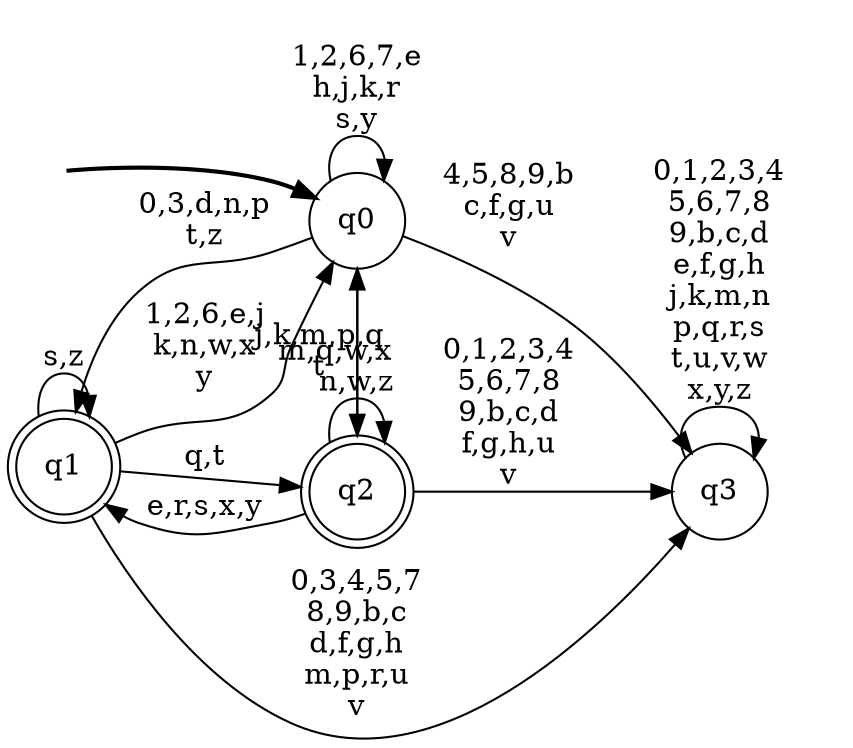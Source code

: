 digraph BlueStar {
__start0 [style = invis, shape = none, label = "", width = 0, height = 0];

rankdir=LR;
size="8,5";

s0 [style="filled", color="black", fillcolor="white" shape="circle", label="q0"];
s1 [style="rounded,filled", color="black", fillcolor="white" shape="doublecircle", label="q1"];
s2 [style="rounded,filled", color="black", fillcolor="white" shape="doublecircle", label="q2"];
s3 [style="filled", color="black", fillcolor="white" shape="circle", label="q3"];
subgraph cluster_main { 
	graph [pad=".75", ranksep="0.15", nodesep="0.15"];
	 style=invis; 
	__start0 -> s0 [penwidth=2];
}
s0 -> s0 [label="1,2,6,7,e\nh,j,k,r\ns,y"];
s0 -> s1 [label="0,3,d,n,p\nt,z"];
s0 -> s2 [label="m,q,w,x"];
s0 -> s3 [label="4,5,8,9,b\nc,f,g,u\nv"];
s1 -> s0 [label="1,2,6,e,j\nk,n,w,x\ny"];
s1 -> s1 [label="s,z"];
s1 -> s2 [label="q,t"];
s1 -> s3 [label="0,3,4,5,7\n8,9,b,c\nd,f,g,h\nm,p,r,u\nv"];
s2 -> s0 [label="j,k,m,p,q\nt"];
s2 -> s1 [label="e,r,s,x,y"];
s2 -> s2 [label="n,w,z"];
s2 -> s3 [label="0,1,2,3,4\n5,6,7,8\n9,b,c,d\nf,g,h,u\nv"];
s3 -> s3 [label="0,1,2,3,4\n5,6,7,8\n9,b,c,d\ne,f,g,h\nj,k,m,n\np,q,r,s\nt,u,v,w\nx,y,z"];

}